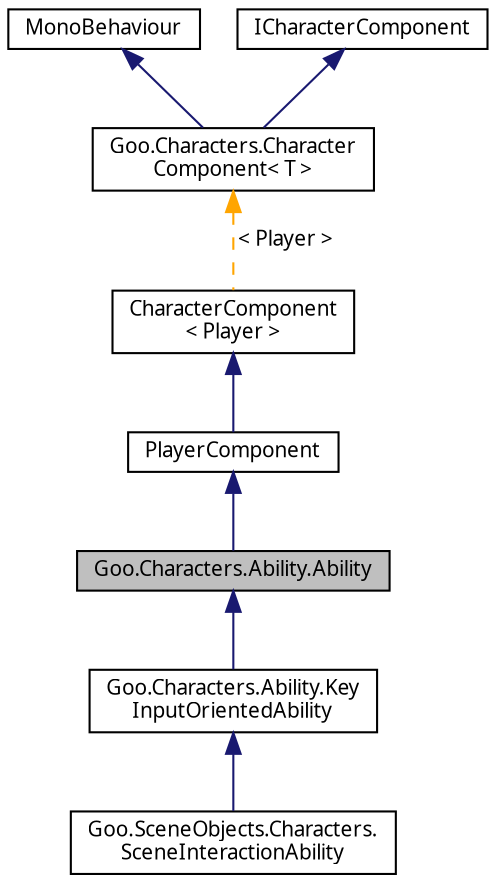 digraph "Goo.Characters.Ability.Ability"
{
 // LATEX_PDF_SIZE
  edge [fontname="Calibrii",fontsize="10",labelfontname="Calibrii",labelfontsize="10"];
  node [fontname="Calibrii",fontsize="10",shape=record];
  Node1 [label="Goo.Characters.Ability.Ability",height=0.2,width=0.4,color="black", fillcolor="grey75", style="filled", fontcolor="black",tooltip=" "];
  Node2 -> Node1 [dir="back",color="midnightblue",fontsize="10",style="solid",fontname="Calibrii"];
  Node2 [label="PlayerComponent",height=0.2,width=0.4,color="black", fillcolor="white", style="filled",URL="$d8/d97/classGoo_1_1Characters_1_1PlayerComponent.html",tooltip=" "];
  Node3 -> Node2 [dir="back",color="midnightblue",fontsize="10",style="solid",fontname="Calibrii"];
  Node3 [label="CharacterComponent\l\< Player \>",height=0.2,width=0.4,color="black", fillcolor="white", style="filled",URL="$d2/d2c/classGoo_1_1Characters_1_1CharacterComponent.html",tooltip=" "];
  Node4 -> Node3 [dir="back",color="orange",fontsize="10",style="dashed",label=" \< Player \>" ,fontname="Calibrii"];
  Node4 [label="Goo.Characters.Character\lComponent\< T \>",height=0.2,width=0.4,color="black", fillcolor="white", style="filled",URL="$d2/d2c/classGoo_1_1Characters_1_1CharacterComponent.html",tooltip=" "];
  Node5 -> Node4 [dir="back",color="midnightblue",fontsize="10",style="solid",fontname="Calibrii"];
  Node5 [label="MonoBehaviour",height=0.2,width=0.4,color="black", fillcolor="white", style="filled",tooltip=" "];
  Node6 -> Node4 [dir="back",color="midnightblue",fontsize="10",style="solid",fontname="Calibrii"];
  Node6 [label="ICharacterComponent",height=0.2,width=0.4,color="black", fillcolor="white", style="filled",URL="$d6/d11/interfaceGoo_1_1Characters_1_1ICharacterComponent.html",tooltip=" "];
  Node1 -> Node7 [dir="back",color="midnightblue",fontsize="10",style="solid",fontname="Calibrii"];
  Node7 [label="Goo.Characters.Ability.Key\lInputOrientedAbility",height=0.2,width=0.4,color="black", fillcolor="white", style="filled",URL="$d1/da9/classGoo_1_1Characters_1_1Ability_1_1KeyInputOrientedAbility.html",tooltip=" "];
  Node7 -> Node8 [dir="back",color="midnightblue",fontsize="10",style="solid",fontname="Calibrii"];
  Node8 [label="Goo.SceneObjects.Characters.\lSceneInteractionAbility",height=0.2,width=0.4,color="black", fillcolor="white", style="filled",URL="$d0/d0b/classGoo_1_1SceneObjects_1_1Characters_1_1SceneInteractionAbility.html",tooltip=" "];
}
